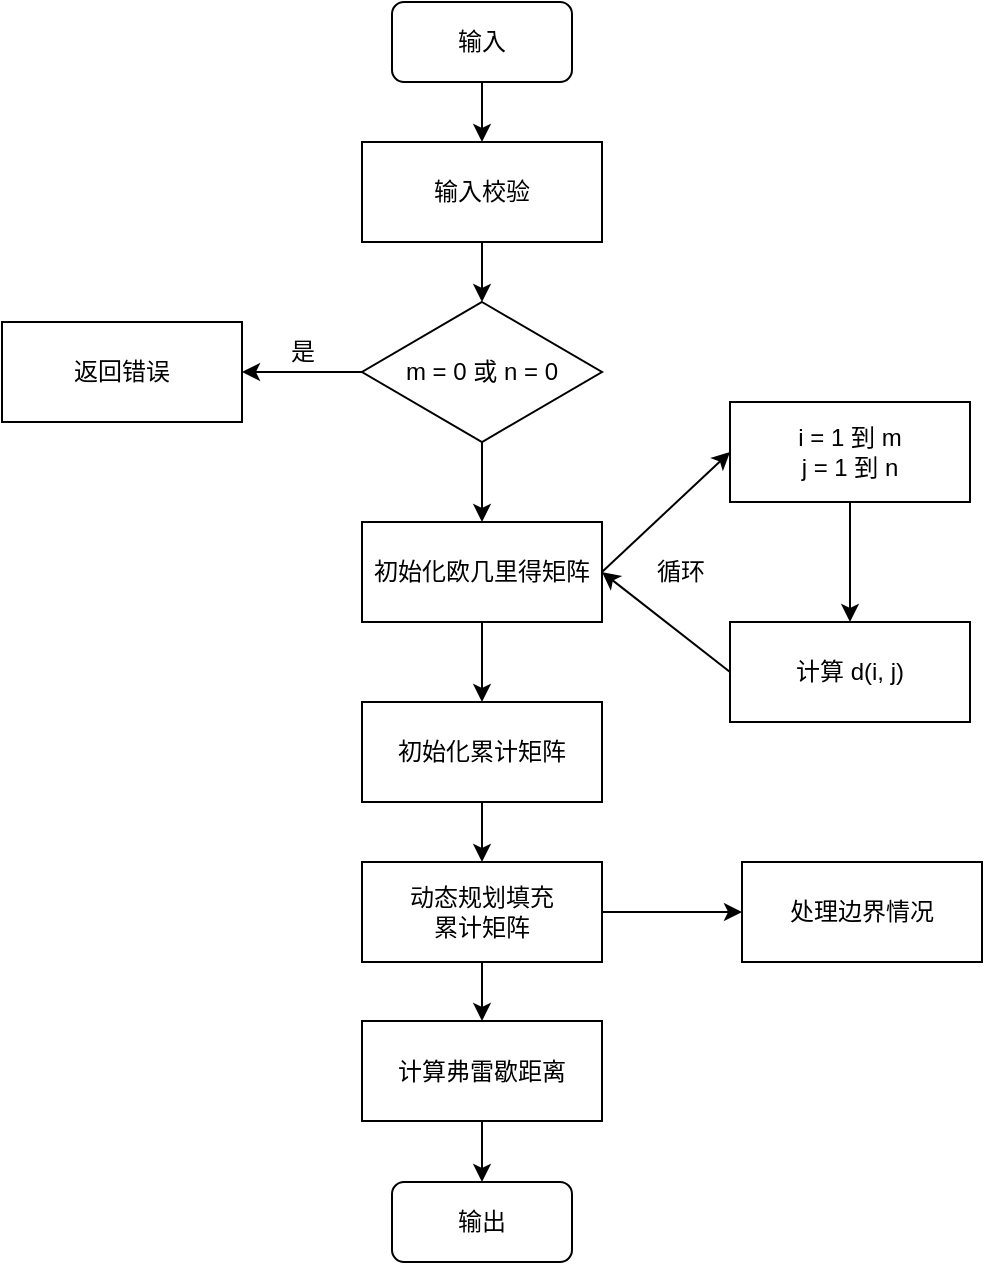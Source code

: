 <mxfile version="27.0.5">
  <diagram name="第 1 页" id="Ybq7wrGsOGmf0hlmfFG0">
    <mxGraphModel dx="1179" dy="769" grid="1" gridSize="10" guides="1" tooltips="1" connect="1" arrows="1" fold="1" page="1" pageScale="1" pageWidth="827" pageHeight="1169" math="0" shadow="0">
      <root>
        <mxCell id="0" />
        <mxCell id="1" parent="0" />
        <mxCell id="zS_CzUlN8bLmVB3pOhxq-5" style="edgeStyle=orthogonalEdgeStyle;rounded=0;orthogonalLoop=1;jettySize=auto;html=1;exitX=0.5;exitY=1;exitDx=0;exitDy=0;entryX=0.5;entryY=0;entryDx=0;entryDy=0;" edge="1" parent="1" source="zS_CzUlN8bLmVB3pOhxq-1" target="zS_CzUlN8bLmVB3pOhxq-2">
          <mxGeometry relative="1" as="geometry" />
        </mxCell>
        <mxCell id="zS_CzUlN8bLmVB3pOhxq-1" value="输入校验" style="rounded=0;whiteSpace=wrap;html=1;" vertex="1" parent="1">
          <mxGeometry x="230" y="120" width="120" height="50" as="geometry" />
        </mxCell>
        <mxCell id="zS_CzUlN8bLmVB3pOhxq-10" value="" style="edgeStyle=orthogonalEdgeStyle;rounded=0;orthogonalLoop=1;jettySize=auto;html=1;" edge="1" parent="1" source="zS_CzUlN8bLmVB3pOhxq-2" target="zS_CzUlN8bLmVB3pOhxq-9">
          <mxGeometry relative="1" as="geometry" />
        </mxCell>
        <mxCell id="zS_CzUlN8bLmVB3pOhxq-2" value="m = 0 或 n = 0" style="rhombus;whiteSpace=wrap;html=1;" vertex="1" parent="1">
          <mxGeometry x="230" y="200" width="120" height="70" as="geometry" />
        </mxCell>
        <mxCell id="zS_CzUlN8bLmVB3pOhxq-4" style="edgeStyle=orthogonalEdgeStyle;rounded=0;orthogonalLoop=1;jettySize=auto;html=1;exitX=0.5;exitY=1;exitDx=0;exitDy=0;" edge="1" parent="1" source="zS_CzUlN8bLmVB3pOhxq-3" target="zS_CzUlN8bLmVB3pOhxq-1">
          <mxGeometry relative="1" as="geometry" />
        </mxCell>
        <mxCell id="zS_CzUlN8bLmVB3pOhxq-3" value="输入" style="rounded=1;whiteSpace=wrap;html=1;" vertex="1" parent="1">
          <mxGeometry x="245" y="50" width="90" height="40" as="geometry" />
        </mxCell>
        <mxCell id="zS_CzUlN8bLmVB3pOhxq-6" value="" style="endArrow=classic;html=1;rounded=0;exitX=0;exitY=0.5;exitDx=0;exitDy=0;" edge="1" parent="1" source="zS_CzUlN8bLmVB3pOhxq-2">
          <mxGeometry width="50" height="50" relative="1" as="geometry">
            <mxPoint x="390" y="420" as="sourcePoint" />
            <mxPoint x="170" y="235" as="targetPoint" />
          </mxGeometry>
        </mxCell>
        <mxCell id="zS_CzUlN8bLmVB3pOhxq-7" value="是" style="text;html=1;align=center;verticalAlign=middle;resizable=0;points=[];autosize=1;strokeColor=none;fillColor=none;" vertex="1" parent="1">
          <mxGeometry x="180" y="210" width="40" height="30" as="geometry" />
        </mxCell>
        <mxCell id="zS_CzUlN8bLmVB3pOhxq-8" value="返回错误" style="rounded=0;whiteSpace=wrap;html=1;" vertex="1" parent="1">
          <mxGeometry x="50" y="210" width="120" height="50" as="geometry" />
        </mxCell>
        <mxCell id="zS_CzUlN8bLmVB3pOhxq-14" style="rounded=0;orthogonalLoop=1;jettySize=auto;html=1;exitX=1;exitY=0.5;exitDx=0;exitDy=0;entryX=0;entryY=0.5;entryDx=0;entryDy=0;" edge="1" parent="1" source="zS_CzUlN8bLmVB3pOhxq-9" target="zS_CzUlN8bLmVB3pOhxq-11">
          <mxGeometry relative="1" as="geometry" />
        </mxCell>
        <mxCell id="zS_CzUlN8bLmVB3pOhxq-19" style="edgeStyle=orthogonalEdgeStyle;rounded=0;orthogonalLoop=1;jettySize=auto;html=1;exitX=0.5;exitY=1;exitDx=0;exitDy=0;entryX=0.5;entryY=0;entryDx=0;entryDy=0;" edge="1" parent="1" source="zS_CzUlN8bLmVB3pOhxq-9" target="zS_CzUlN8bLmVB3pOhxq-13">
          <mxGeometry relative="1" as="geometry" />
        </mxCell>
        <mxCell id="zS_CzUlN8bLmVB3pOhxq-9" value="初始化欧几里得矩阵" style="whiteSpace=wrap;html=1;" vertex="1" parent="1">
          <mxGeometry x="230" y="310" width="120" height="50" as="geometry" />
        </mxCell>
        <mxCell id="zS_CzUlN8bLmVB3pOhxq-15" style="edgeStyle=orthogonalEdgeStyle;rounded=0;orthogonalLoop=1;jettySize=auto;html=1;exitX=0.5;exitY=1;exitDx=0;exitDy=0;entryX=0.5;entryY=0;entryDx=0;entryDy=0;" edge="1" parent="1" source="zS_CzUlN8bLmVB3pOhxq-11" target="zS_CzUlN8bLmVB3pOhxq-12">
          <mxGeometry relative="1" as="geometry" />
        </mxCell>
        <mxCell id="zS_CzUlN8bLmVB3pOhxq-11" value="i = 1 到 m&lt;div&gt;j = 1 到 n&lt;/div&gt;" style="rounded=0;whiteSpace=wrap;html=1;" vertex="1" parent="1">
          <mxGeometry x="414" y="250" width="120" height="50" as="geometry" />
        </mxCell>
        <mxCell id="zS_CzUlN8bLmVB3pOhxq-16" style="rounded=0;orthogonalLoop=1;jettySize=auto;html=1;exitX=0;exitY=0.5;exitDx=0;exitDy=0;entryX=1;entryY=0.5;entryDx=0;entryDy=0;" edge="1" parent="1" source="zS_CzUlN8bLmVB3pOhxq-12" target="zS_CzUlN8bLmVB3pOhxq-9">
          <mxGeometry relative="1" as="geometry">
            <mxPoint x="360" y="340" as="targetPoint" />
          </mxGeometry>
        </mxCell>
        <mxCell id="zS_CzUlN8bLmVB3pOhxq-12" value="计算 d(i, j)" style="rounded=0;whiteSpace=wrap;html=1;" vertex="1" parent="1">
          <mxGeometry x="414" y="360" width="120" height="50" as="geometry" />
        </mxCell>
        <mxCell id="zS_CzUlN8bLmVB3pOhxq-21" style="edgeStyle=orthogonalEdgeStyle;rounded=0;orthogonalLoop=1;jettySize=auto;html=1;exitX=0.5;exitY=1;exitDx=0;exitDy=0;entryX=0.5;entryY=0;entryDx=0;entryDy=0;" edge="1" parent="1" source="zS_CzUlN8bLmVB3pOhxq-13" target="zS_CzUlN8bLmVB3pOhxq-20">
          <mxGeometry relative="1" as="geometry" />
        </mxCell>
        <mxCell id="zS_CzUlN8bLmVB3pOhxq-13" value="初始化累计矩阵" style="rounded=0;whiteSpace=wrap;html=1;" vertex="1" parent="1">
          <mxGeometry x="230" y="400" width="120" height="50" as="geometry" />
        </mxCell>
        <mxCell id="zS_CzUlN8bLmVB3pOhxq-17" value="循环" style="text;html=1;align=center;verticalAlign=middle;resizable=0;points=[];autosize=1;strokeColor=none;fillColor=none;" vertex="1" parent="1">
          <mxGeometry x="364" y="320" width="50" height="30" as="geometry" />
        </mxCell>
        <mxCell id="zS_CzUlN8bLmVB3pOhxq-26" style="edgeStyle=orthogonalEdgeStyle;rounded=0;orthogonalLoop=1;jettySize=auto;html=1;exitX=0.5;exitY=1;exitDx=0;exitDy=0;entryX=0.5;entryY=0;entryDx=0;entryDy=0;" edge="1" parent="1" source="zS_CzUlN8bLmVB3pOhxq-18" target="zS_CzUlN8bLmVB3pOhxq-25">
          <mxGeometry relative="1" as="geometry" />
        </mxCell>
        <mxCell id="zS_CzUlN8bLmVB3pOhxq-18" value="计算弗雷歇距离" style="rounded=0;whiteSpace=wrap;html=1;" vertex="1" parent="1">
          <mxGeometry x="230" y="559.5" width="120" height="50" as="geometry" />
        </mxCell>
        <mxCell id="zS_CzUlN8bLmVB3pOhxq-23" style="edgeStyle=orthogonalEdgeStyle;rounded=0;orthogonalLoop=1;jettySize=auto;html=1;exitX=1;exitY=0.5;exitDx=0;exitDy=0;entryX=0;entryY=0.5;entryDx=0;entryDy=0;" edge="1" parent="1" source="zS_CzUlN8bLmVB3pOhxq-20" target="zS_CzUlN8bLmVB3pOhxq-22">
          <mxGeometry relative="1" as="geometry" />
        </mxCell>
        <mxCell id="zS_CzUlN8bLmVB3pOhxq-24" style="edgeStyle=orthogonalEdgeStyle;rounded=0;orthogonalLoop=1;jettySize=auto;html=1;exitX=0.5;exitY=1;exitDx=0;exitDy=0;entryX=0.5;entryY=0;entryDx=0;entryDy=0;" edge="1" parent="1" source="zS_CzUlN8bLmVB3pOhxq-20" target="zS_CzUlN8bLmVB3pOhxq-18">
          <mxGeometry relative="1" as="geometry" />
        </mxCell>
        <mxCell id="zS_CzUlN8bLmVB3pOhxq-20" value="动态规划填充&lt;div&gt;累计矩阵&lt;/div&gt;" style="rounded=0;whiteSpace=wrap;html=1;" vertex="1" parent="1">
          <mxGeometry x="230" y="480" width="120" height="50" as="geometry" />
        </mxCell>
        <mxCell id="zS_CzUlN8bLmVB3pOhxq-22" value="处理边界情况" style="rounded=0;whiteSpace=wrap;html=1;" vertex="1" parent="1">
          <mxGeometry x="420" y="480" width="120" height="50" as="geometry" />
        </mxCell>
        <mxCell id="zS_CzUlN8bLmVB3pOhxq-25" value="输出" style="rounded=1;whiteSpace=wrap;html=1;" vertex="1" parent="1">
          <mxGeometry x="245" y="640" width="90" height="40" as="geometry" />
        </mxCell>
      </root>
    </mxGraphModel>
  </diagram>
</mxfile>
